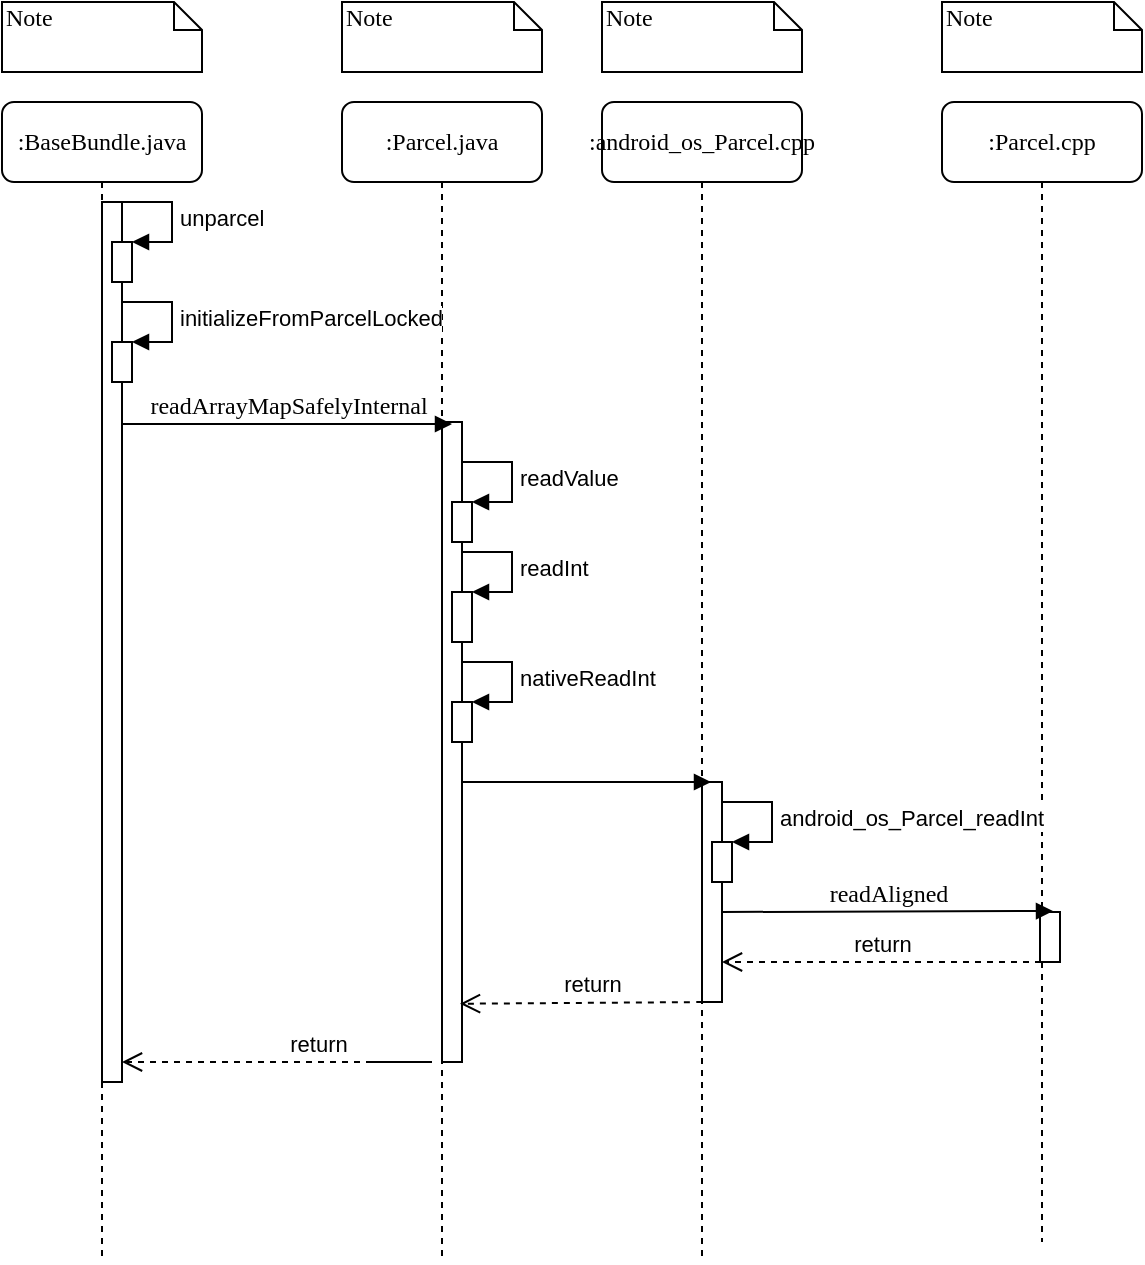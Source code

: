<mxfile version="13.3.0" type="github">
  <diagram name="Page-1" id="13e1069c-82ec-6db2-03f1-153e76fe0fe0">
    <mxGraphModel dx="1426" dy="914" grid="1" gridSize="10" guides="1" tooltips="1" connect="1" arrows="1" fold="1" page="1" pageScale="1" pageWidth="1100" pageHeight="850" background="#ffffff" math="0" shadow="0">
      <root>
        <mxCell id="0" />
        <mxCell id="1" parent="0" />
        <mxCell id="7baba1c4bc27f4b0-2" value=":Parcel.java" style="shape=umlLifeline;perimeter=lifelinePerimeter;whiteSpace=wrap;html=1;container=1;collapsible=0;recursiveResize=0;outlineConnect=0;rounded=1;shadow=0;comic=0;labelBackgroundColor=none;strokeWidth=1;fontFamily=Verdana;fontSize=12;align=center;" parent="1" vertex="1">
          <mxGeometry x="240" y="80" width="100" height="580" as="geometry" />
        </mxCell>
        <mxCell id="7baba1c4bc27f4b0-10" value="" style="html=1;points=[];perimeter=orthogonalPerimeter;rounded=0;shadow=0;comic=0;labelBackgroundColor=none;strokeWidth=1;fontFamily=Verdana;fontSize=12;align=center;" parent="7baba1c4bc27f4b0-2" vertex="1">
          <mxGeometry x="50" y="160" width="10" height="320" as="geometry" />
        </mxCell>
        <mxCell id="YffV7aZ5zmO0guMAtMmj-7" value="" style="html=1;points=[];perimeter=orthogonalPerimeter;" vertex="1" parent="7baba1c4bc27f4b0-2">
          <mxGeometry x="55" y="245" width="10" height="25" as="geometry" />
        </mxCell>
        <mxCell id="YffV7aZ5zmO0guMAtMmj-8" value="readInt" style="edgeStyle=orthogonalEdgeStyle;html=1;align=left;spacingLeft=2;endArrow=block;rounded=0;entryX=1;entryY=0;" edge="1" parent="7baba1c4bc27f4b0-2" target="YffV7aZ5zmO0guMAtMmj-7">
          <mxGeometry relative="1" as="geometry">
            <mxPoint x="60" y="225" as="sourcePoint" />
            <Array as="points">
              <mxPoint x="85" y="225" />
            </Array>
          </mxGeometry>
        </mxCell>
        <mxCell id="YffV7aZ5zmO0guMAtMmj-9" value="" style="html=1;points=[];perimeter=orthogonalPerimeter;" vertex="1" parent="7baba1c4bc27f4b0-2">
          <mxGeometry x="55" y="300" width="10" height="20" as="geometry" />
        </mxCell>
        <mxCell id="YffV7aZ5zmO0guMAtMmj-10" value="nativeReadInt" style="edgeStyle=orthogonalEdgeStyle;html=1;align=left;spacingLeft=2;endArrow=block;rounded=0;entryX=1;entryY=0;" edge="1" parent="7baba1c4bc27f4b0-2" target="YffV7aZ5zmO0guMAtMmj-9">
          <mxGeometry relative="1" as="geometry">
            <mxPoint x="60" y="280" as="sourcePoint" />
            <Array as="points">
              <mxPoint x="85" y="280" />
            </Array>
          </mxGeometry>
        </mxCell>
        <mxCell id="7baba1c4bc27f4b0-3" value=":android_os_Parcel.cpp" style="shape=umlLifeline;perimeter=lifelinePerimeter;whiteSpace=wrap;html=1;container=1;collapsible=0;recursiveResize=0;outlineConnect=0;rounded=1;shadow=0;comic=0;labelBackgroundColor=none;strokeWidth=1;fontFamily=Verdana;fontSize=12;align=center;" parent="1" vertex="1">
          <mxGeometry x="370" y="80" width="100" height="580" as="geometry" />
        </mxCell>
        <mxCell id="7baba1c4bc27f4b0-13" value="" style="html=1;points=[];perimeter=orthogonalPerimeter;rounded=0;shadow=0;comic=0;labelBackgroundColor=none;strokeWidth=1;fontFamily=Verdana;fontSize=12;align=center;" parent="7baba1c4bc27f4b0-3" vertex="1">
          <mxGeometry x="50" y="340" width="10" height="110" as="geometry" />
        </mxCell>
        <mxCell id="7baba1c4bc27f4b0-4" value=":Parcel.cpp" style="shape=umlLifeline;perimeter=lifelinePerimeter;whiteSpace=wrap;html=1;container=1;collapsible=0;recursiveResize=0;outlineConnect=0;rounded=1;shadow=0;comic=0;labelBackgroundColor=none;strokeWidth=1;fontFamily=Verdana;fontSize=12;align=center;" parent="1" vertex="1">
          <mxGeometry x="540" y="80" width="100" height="570" as="geometry" />
        </mxCell>
        <mxCell id="7baba1c4bc27f4b0-22" value="" style="html=1;points=[];perimeter=orthogonalPerimeter;rounded=0;shadow=0;comic=0;labelBackgroundColor=none;strokeWidth=1;fontFamily=Verdana;fontSize=12;align=center;" parent="7baba1c4bc27f4b0-4" vertex="1">
          <mxGeometry x="49" y="405" width="10" height="25" as="geometry" />
        </mxCell>
        <mxCell id="7baba1c4bc27f4b0-8" value=":BaseBundle.java" style="shape=umlLifeline;perimeter=lifelinePerimeter;whiteSpace=wrap;html=1;container=1;collapsible=0;recursiveResize=0;outlineConnect=0;rounded=1;shadow=0;comic=0;labelBackgroundColor=none;strokeWidth=1;fontFamily=Verdana;fontSize=12;align=center;" parent="1" vertex="1">
          <mxGeometry x="70" y="80" width="100" height="580" as="geometry" />
        </mxCell>
        <mxCell id="7baba1c4bc27f4b0-9" value="" style="html=1;points=[];perimeter=orthogonalPerimeter;rounded=0;shadow=0;comic=0;labelBackgroundColor=none;strokeWidth=1;fontFamily=Verdana;fontSize=12;align=center;" parent="7baba1c4bc27f4b0-8" vertex="1">
          <mxGeometry x="50" y="50" width="10" height="440" as="geometry" />
        </mxCell>
        <mxCell id="YffV7aZ5zmO0guMAtMmj-1" value="" style="html=1;points=[];perimeter=orthogonalPerimeter;" vertex="1" parent="7baba1c4bc27f4b0-8">
          <mxGeometry x="55" y="70" width="10" height="20" as="geometry" />
        </mxCell>
        <mxCell id="YffV7aZ5zmO0guMAtMmj-2" value="unparcel" style="edgeStyle=orthogonalEdgeStyle;html=1;align=left;spacingLeft=2;endArrow=block;rounded=0;entryX=1;entryY=0;" edge="1" target="YffV7aZ5zmO0guMAtMmj-1" parent="7baba1c4bc27f4b0-8">
          <mxGeometry relative="1" as="geometry">
            <mxPoint x="60" y="50" as="sourcePoint" />
            <Array as="points">
              <mxPoint x="85" y="50" />
            </Array>
          </mxGeometry>
        </mxCell>
        <mxCell id="7baba1c4bc27f4b0-11" value="readArrayMapSafelyInternal" style="html=1;verticalAlign=bottom;endArrow=block;labelBackgroundColor=none;fontFamily=Verdana;fontSize=12;edgeStyle=elbowEdgeStyle;elbow=vertical;" parent="1" edge="1">
          <mxGeometry relative="1" as="geometry">
            <mxPoint x="130" y="241" as="sourcePoint" />
            <mxPoint x="295" y="241" as="targetPoint" />
            <Array as="points">
              <mxPoint x="215" y="241" />
              <mxPoint x="255" y="256" />
            </Array>
          </mxGeometry>
        </mxCell>
        <mxCell id="7baba1c4bc27f4b0-40" value="Note" style="shape=note;whiteSpace=wrap;html=1;size=14;verticalAlign=top;align=left;spacingTop=-6;rounded=0;shadow=0;comic=0;labelBackgroundColor=none;strokeWidth=1;fontFamily=Verdana;fontSize=12" parent="1" vertex="1">
          <mxGeometry x="70" y="30" width="100" height="35" as="geometry" />
        </mxCell>
        <mxCell id="7baba1c4bc27f4b0-41" value="Note" style="shape=note;whiteSpace=wrap;html=1;size=14;verticalAlign=top;align=left;spacingTop=-6;rounded=0;shadow=0;comic=0;labelBackgroundColor=none;strokeWidth=1;fontFamily=Verdana;fontSize=12" parent="1" vertex="1">
          <mxGeometry x="240" y="30" width="100" height="35" as="geometry" />
        </mxCell>
        <mxCell id="7baba1c4bc27f4b0-42" value="Note" style="shape=note;whiteSpace=wrap;html=1;size=14;verticalAlign=top;align=left;spacingTop=-6;rounded=0;shadow=0;comic=0;labelBackgroundColor=none;strokeWidth=1;fontFamily=Verdana;fontSize=12" parent="1" vertex="1">
          <mxGeometry x="370" y="30" width="100" height="35" as="geometry" />
        </mxCell>
        <mxCell id="7baba1c4bc27f4b0-43" value="Note" style="shape=note;whiteSpace=wrap;html=1;size=14;verticalAlign=top;align=left;spacingTop=-6;rounded=0;shadow=0;comic=0;labelBackgroundColor=none;strokeWidth=1;fontFamily=Verdana;fontSize=12" parent="1" vertex="1">
          <mxGeometry x="540" y="30" width="100" height="35" as="geometry" />
        </mxCell>
        <mxCell id="YffV7aZ5zmO0guMAtMmj-3" value="" style="html=1;points=[];perimeter=orthogonalPerimeter;" vertex="1" parent="1">
          <mxGeometry x="125" y="200" width="10" height="20" as="geometry" />
        </mxCell>
        <mxCell id="YffV7aZ5zmO0guMAtMmj-4" value="initializeFromParcelLocked" style="edgeStyle=orthogonalEdgeStyle;html=1;align=left;spacingLeft=2;endArrow=block;rounded=0;entryX=1;entryY=0;" edge="1" parent="1" target="YffV7aZ5zmO0guMAtMmj-3">
          <mxGeometry relative="1" as="geometry">
            <mxPoint x="130" y="180" as="sourcePoint" />
            <Array as="points">
              <mxPoint x="155" y="180" />
            </Array>
          </mxGeometry>
        </mxCell>
        <mxCell id="YffV7aZ5zmO0guMAtMmj-5" value="" style="html=1;points=[];perimeter=orthogonalPerimeter;" vertex="1" parent="1">
          <mxGeometry x="295" y="280" width="10" height="20" as="geometry" />
        </mxCell>
        <mxCell id="YffV7aZ5zmO0guMAtMmj-6" value="readValue" style="edgeStyle=orthogonalEdgeStyle;html=1;align=left;spacingLeft=2;endArrow=block;rounded=0;entryX=1;entryY=0;" edge="1" target="YffV7aZ5zmO0guMAtMmj-5" parent="1">
          <mxGeometry relative="1" as="geometry">
            <mxPoint x="300" y="260" as="sourcePoint" />
            <Array as="points">
              <mxPoint x="325" y="260" />
            </Array>
          </mxGeometry>
        </mxCell>
        <mxCell id="YffV7aZ5zmO0guMAtMmj-11" value="" style="html=1;verticalAlign=bottom;endArrow=block;labelBackgroundColor=none;fontFamily=Verdana;fontSize=12;edgeStyle=elbowEdgeStyle;elbow=vertical;" edge="1" parent="1">
          <mxGeometry relative="1" as="geometry">
            <mxPoint x="300" y="420" as="sourcePoint" />
            <Array as="points">
              <mxPoint x="395" y="420" />
              <mxPoint x="300" y="460" />
            </Array>
            <mxPoint x="424.5" y="420" as="targetPoint" />
          </mxGeometry>
        </mxCell>
        <mxCell id="YffV7aZ5zmO0guMAtMmj-12" value="" style="html=1;points=[];perimeter=orthogonalPerimeter;" vertex="1" parent="1">
          <mxGeometry x="425" y="450" width="10" height="20" as="geometry" />
        </mxCell>
        <mxCell id="YffV7aZ5zmO0guMAtMmj-13" value="android_os_Parcel_readInt" style="edgeStyle=orthogonalEdgeStyle;html=1;align=left;spacingLeft=2;endArrow=block;rounded=0;entryX=1;entryY=0;" edge="1" parent="1" target="YffV7aZ5zmO0guMAtMmj-12">
          <mxGeometry relative="1" as="geometry">
            <mxPoint x="430" y="430" as="sourcePoint" />
            <Array as="points">
              <mxPoint x="455" y="430" />
            </Array>
          </mxGeometry>
        </mxCell>
        <mxCell id="YffV7aZ5zmO0guMAtMmj-14" value="readAligned" style="html=1;verticalAlign=bottom;endArrow=block;labelBackgroundColor=none;fontFamily=Verdana;fontSize=12;edgeStyle=elbowEdgeStyle;elbow=vertical;" edge="1" parent="1">
          <mxGeometry relative="1" as="geometry">
            <mxPoint x="430" y="485" as="sourcePoint" />
            <mxPoint x="595.5" y="484.5" as="targetPoint" />
            <Array as="points">
              <mxPoint x="515.5" y="484.5" />
              <mxPoint x="555.5" y="499.5" />
            </Array>
          </mxGeometry>
        </mxCell>
        <mxCell id="YffV7aZ5zmO0guMAtMmj-17" value="return" style="html=1;verticalAlign=bottom;endArrow=open;dashed=1;endSize=8;" edge="1" parent="1" source="7baba1c4bc27f4b0-4">
          <mxGeometry relative="1" as="geometry">
            <mxPoint x="520" y="510" as="sourcePoint" />
            <mxPoint x="430" y="510" as="targetPoint" />
            <Array as="points">
              <mxPoint x="550" y="510" />
            </Array>
          </mxGeometry>
        </mxCell>
        <mxCell id="YffV7aZ5zmO0guMAtMmj-18" value="return" style="html=1;verticalAlign=bottom;endArrow=open;dashed=1;endSize=8;entryX=0.9;entryY=0.909;entryDx=0;entryDy=0;entryPerimeter=0;" edge="1" parent="1" target="7baba1c4bc27f4b0-10">
          <mxGeometry relative="1" as="geometry">
            <mxPoint x="420" y="530" as="sourcePoint" />
            <mxPoint x="305" y="530" as="targetPoint" />
            <Array as="points">
              <mxPoint x="425" y="530" />
            </Array>
          </mxGeometry>
        </mxCell>
        <mxCell id="YffV7aZ5zmO0guMAtMmj-19" value="return" style="html=1;verticalAlign=bottom;endArrow=open;dashed=1;endSize=8;" edge="1" parent="1">
          <mxGeometry relative="1" as="geometry">
            <mxPoint x="255" y="560" as="sourcePoint" />
            <mxPoint x="130" y="560" as="targetPoint" />
            <Array as="points">
              <mxPoint x="290" y="560" />
            </Array>
          </mxGeometry>
        </mxCell>
      </root>
    </mxGraphModel>
  </diagram>
</mxfile>
